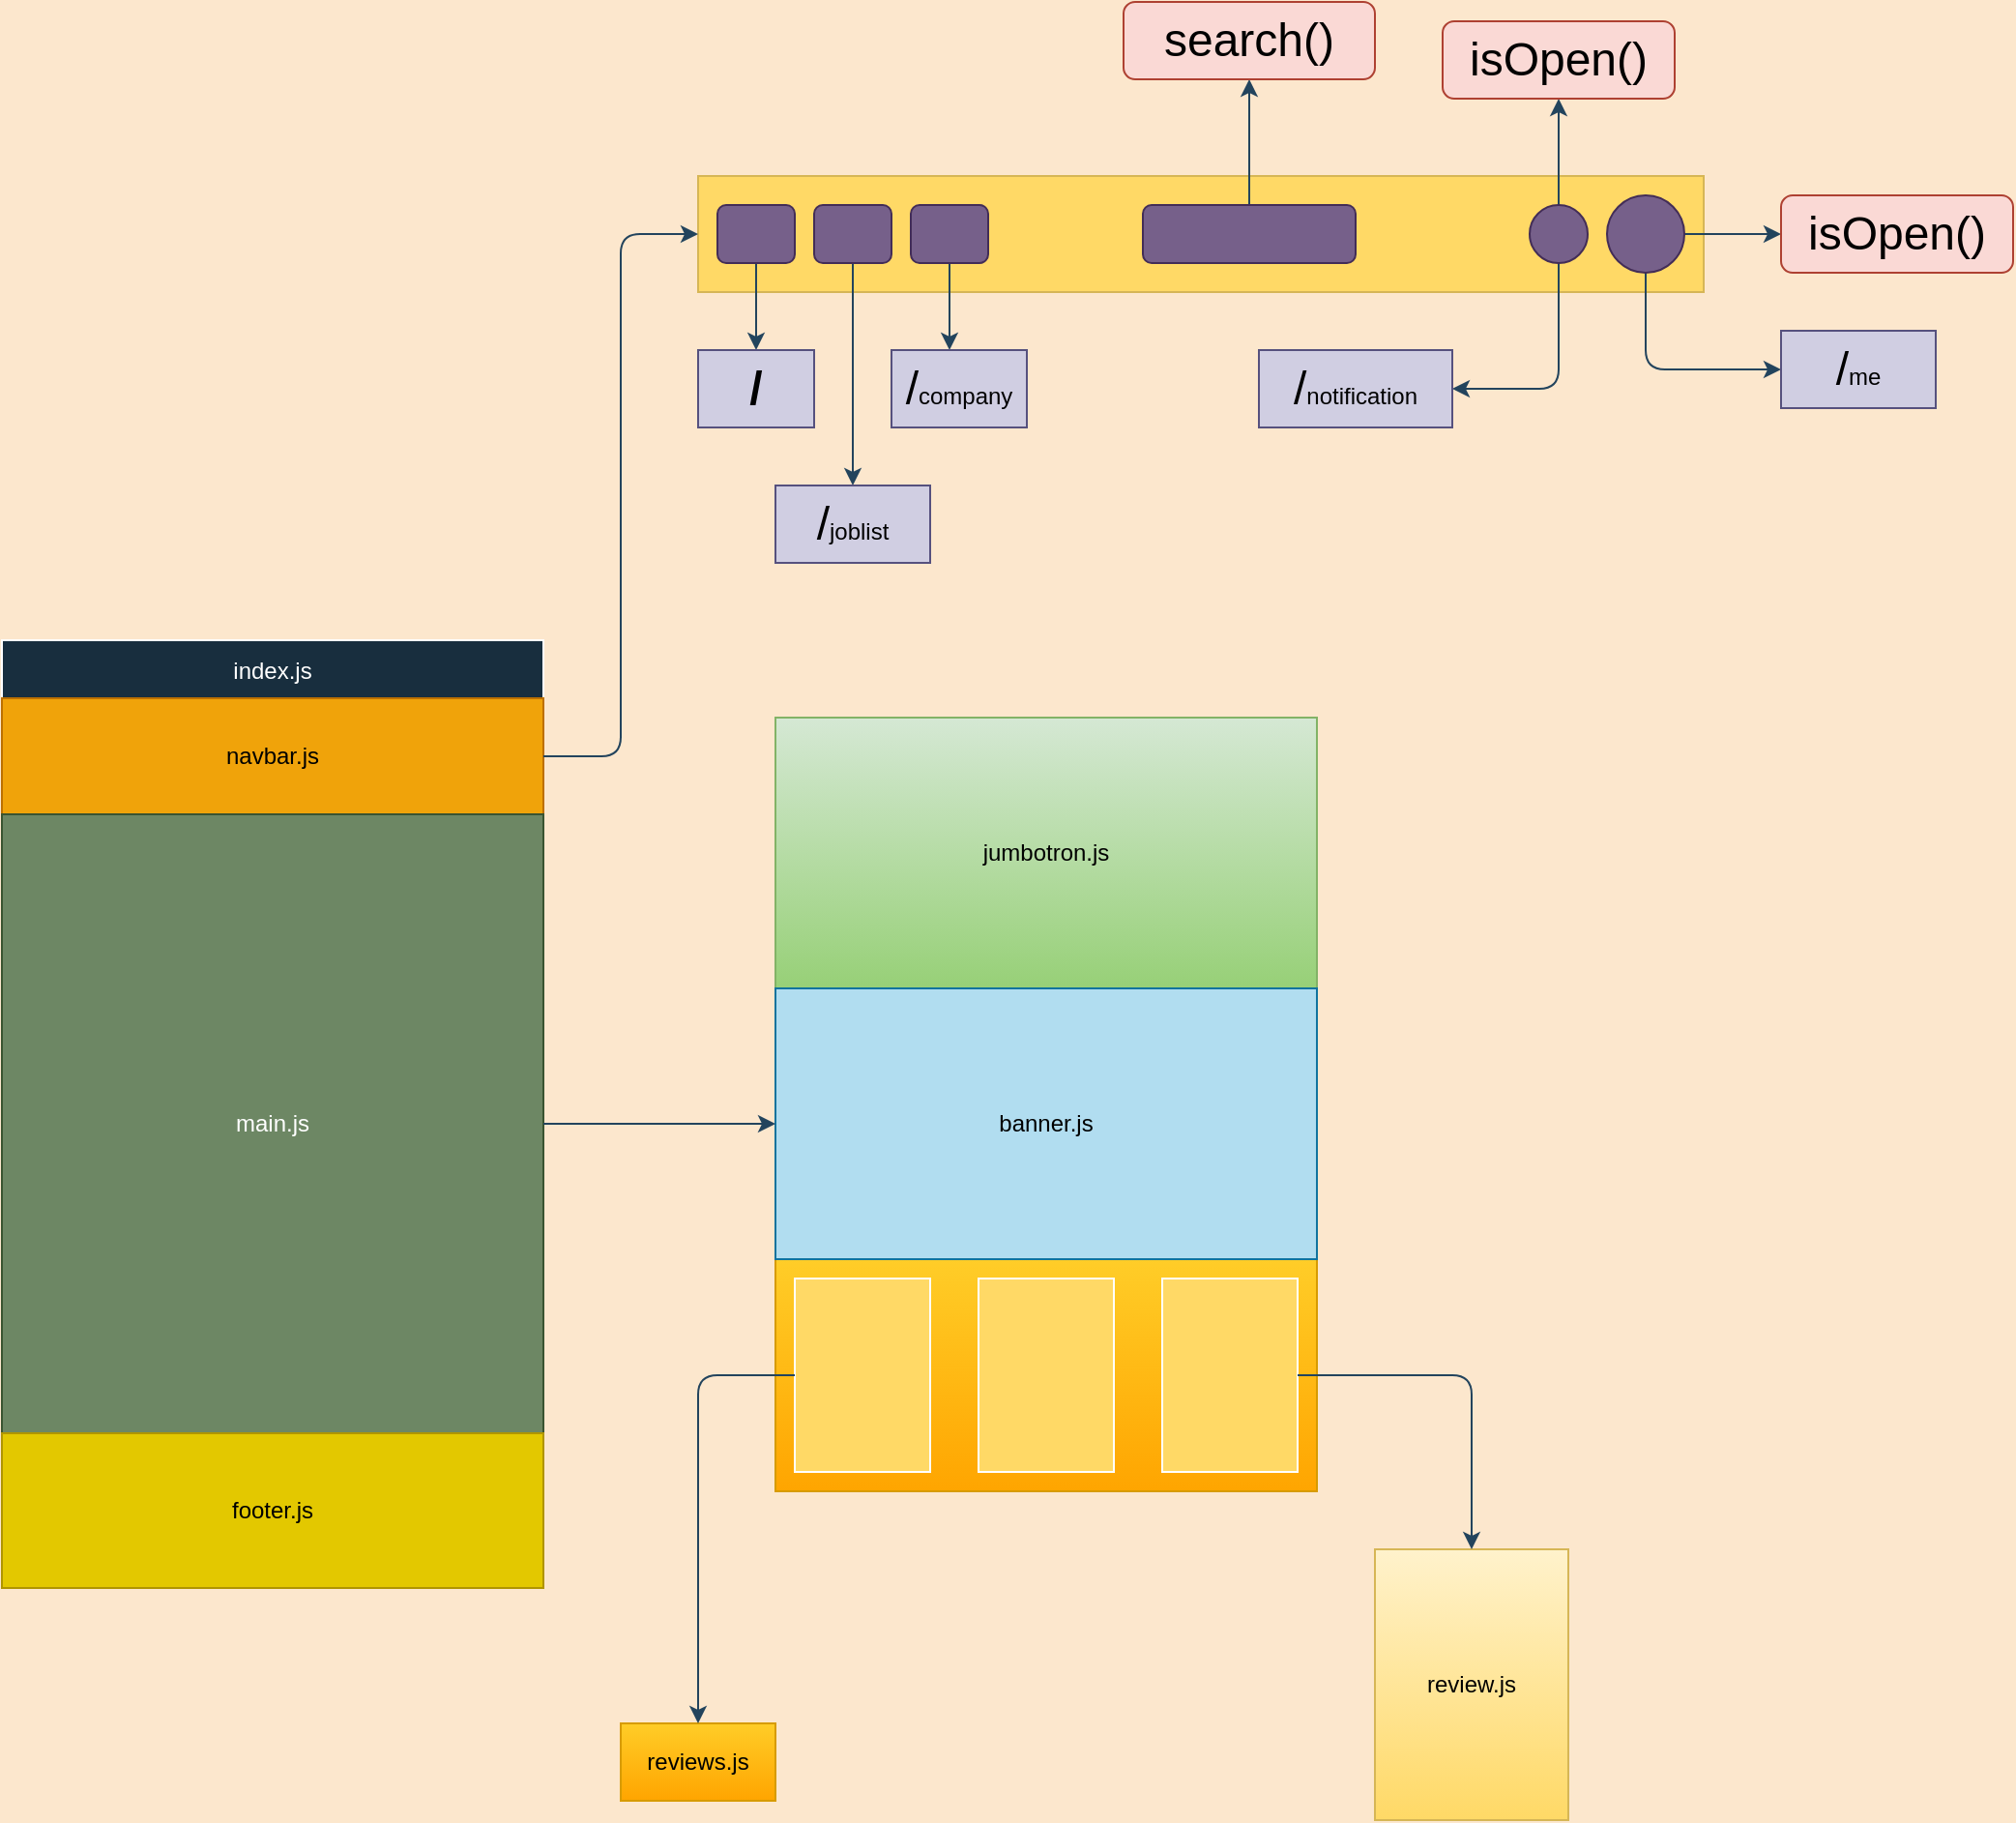 <mxfile version="15.9.1" type="github">
  <diagram id="07RfaLpO1Yo5BUCYS0tG" name="Page-1">
    <mxGraphModel dx="868" dy="593" grid="1" gridSize="10" guides="1" tooltips="1" connect="1" arrows="1" fold="1" page="1" pageScale="1" pageWidth="3300" pageHeight="2339" background="#FCE7CD" math="0" shadow="0">
      <root>
        <mxCell id="0" />
        <mxCell id="1" parent="0" />
        <mxCell id="CMjTgjLuKH6sScpRQb18-6" value="index.js" style="swimlane;fontStyle=0;childLayout=stackLayout;horizontal=1;startSize=30;horizontalStack=0;resizeParent=1;resizeParentMax=0;resizeLast=0;collapsible=1;marginBottom=0;rounded=0;sketch=0;fontColor=#FFFFFF;strokeColor=#FFFFFF;fillColor=#182E3E;" vertex="1" parent="1">
          <mxGeometry x="280" y="440" width="280" height="490" as="geometry" />
        </mxCell>
        <mxCell id="CMjTgjLuKH6sScpRQb18-13" value="navbar.js" style="rounded=0;whiteSpace=wrap;html=1;sketch=0;fontColor=#000000;strokeColor=#BD7000;fillColor=#f0a30a;" vertex="1" parent="CMjTgjLuKH6sScpRQb18-6">
          <mxGeometry y="30" width="280" height="60" as="geometry" />
        </mxCell>
        <mxCell id="CMjTgjLuKH6sScpRQb18-12" value="&lt;div&gt;main.js&lt;/div&gt;" style="whiteSpace=wrap;html=1;aspect=fixed;rounded=0;sketch=0;fontColor=#ffffff;strokeColor=#3A5431;fillColor=#6d8764;" vertex="1" parent="CMjTgjLuKH6sScpRQb18-6">
          <mxGeometry y="90" width="280" height="320" as="geometry" />
        </mxCell>
        <mxCell id="CMjTgjLuKH6sScpRQb18-11" value="&lt;div&gt;footer.js&lt;/div&gt;" style="whiteSpace=wrap;html=1;aspect=fixed;rounded=0;sketch=0;fontColor=#000000;strokeColor=#B09500;fillColor=#e3c800;" vertex="1" parent="CMjTgjLuKH6sScpRQb18-6">
          <mxGeometry y="410" width="280" height="80" as="geometry" />
        </mxCell>
        <mxCell id="CMjTgjLuKH6sScpRQb18-15" value="" style="rounded=0;whiteSpace=wrap;html=1;sketch=0;strokeColor=#d6b656;fillColor=#FFD966;" vertex="1" parent="1">
          <mxGeometry x="640" y="200" width="520" height="60" as="geometry" />
        </mxCell>
        <mxCell id="CMjTgjLuKH6sScpRQb18-18" style="edgeStyle=orthogonalEdgeStyle;curved=0;rounded=1;sketch=0;orthogonalLoop=1;jettySize=auto;html=1;exitX=1;exitY=0.5;exitDx=0;exitDy=0;entryX=0;entryY=0.5;entryDx=0;entryDy=0;strokeColor=#23445D;" edge="1" parent="1" source="CMjTgjLuKH6sScpRQb18-13" target="CMjTgjLuKH6sScpRQb18-15">
          <mxGeometry relative="1" as="geometry" />
        </mxCell>
        <mxCell id="CMjTgjLuKH6sScpRQb18-43" style="edgeStyle=orthogonalEdgeStyle;curved=0;rounded=1;sketch=0;orthogonalLoop=1;jettySize=auto;html=1;exitX=0.5;exitY=0;exitDx=0;exitDy=0;fontSize=24;strokeColor=#23445D;" edge="1" parent="1" source="CMjTgjLuKH6sScpRQb18-19" target="CMjTgjLuKH6sScpRQb18-41">
          <mxGeometry relative="1" as="geometry" />
        </mxCell>
        <mxCell id="CMjTgjLuKH6sScpRQb18-19" value="" style="rounded=1;whiteSpace=wrap;html=1;sketch=0;fontColor=#ffffff;strokeColor=#432D57;fillColor=#76608a;" vertex="1" parent="1">
          <mxGeometry x="870" y="215" width="110" height="30" as="geometry" />
        </mxCell>
        <mxCell id="CMjTgjLuKH6sScpRQb18-33" style="edgeStyle=orthogonalEdgeStyle;curved=0;rounded=1;sketch=0;orthogonalLoop=1;jettySize=auto;html=1;exitX=1;exitY=0.5;exitDx=0;exitDy=0;strokeColor=#23445D;" edge="1" parent="1" source="CMjTgjLuKH6sScpRQb18-20">
          <mxGeometry relative="1" as="geometry">
            <mxPoint x="1200" y="230" as="targetPoint" />
          </mxGeometry>
        </mxCell>
        <mxCell id="CMjTgjLuKH6sScpRQb18-49" style="edgeStyle=orthogonalEdgeStyle;curved=0;rounded=1;sketch=0;orthogonalLoop=1;jettySize=auto;html=1;exitX=0.5;exitY=1;exitDx=0;exitDy=0;fontSize=24;strokeColor=#23445D;entryX=0;entryY=0.5;entryDx=0;entryDy=0;" edge="1" parent="1" source="CMjTgjLuKH6sScpRQb18-20" target="CMjTgjLuKH6sScpRQb18-50">
          <mxGeometry relative="1" as="geometry">
            <mxPoint x="1200" y="310" as="targetPoint" />
          </mxGeometry>
        </mxCell>
        <mxCell id="CMjTgjLuKH6sScpRQb18-20" value="" style="ellipse;whiteSpace=wrap;html=1;aspect=fixed;rounded=0;sketch=0;fontColor=#ffffff;strokeColor=#432D57;fillColor=#76608a;" vertex="1" parent="1">
          <mxGeometry x="1110" y="210" width="40" height="40" as="geometry" />
        </mxCell>
        <mxCell id="CMjTgjLuKH6sScpRQb18-32" style="edgeStyle=orthogonalEdgeStyle;curved=0;rounded=1;sketch=0;orthogonalLoop=1;jettySize=auto;html=1;exitX=0.5;exitY=1;exitDx=0;exitDy=0;strokeColor=#23445D;entryX=1;entryY=0.5;entryDx=0;entryDy=0;" edge="1" parent="1" source="CMjTgjLuKH6sScpRQb18-21" target="CMjTgjLuKH6sScpRQb18-45">
          <mxGeometry relative="1" as="geometry">
            <mxPoint x="1085" y="290" as="targetPoint" />
          </mxGeometry>
        </mxCell>
        <mxCell id="CMjTgjLuKH6sScpRQb18-48" style="edgeStyle=orthogonalEdgeStyle;curved=0;rounded=1;sketch=0;orthogonalLoop=1;jettySize=auto;html=1;exitX=0.5;exitY=0;exitDx=0;exitDy=0;entryX=0.5;entryY=1;entryDx=0;entryDy=0;fontSize=24;strokeColor=#23445D;" edge="1" parent="1" source="CMjTgjLuKH6sScpRQb18-21" target="CMjTgjLuKH6sScpRQb18-47">
          <mxGeometry relative="1" as="geometry" />
        </mxCell>
        <mxCell id="CMjTgjLuKH6sScpRQb18-21" value="" style="ellipse;whiteSpace=wrap;html=1;aspect=fixed;rounded=0;sketch=0;fontColor=#ffffff;strokeColor=#432D57;fillColor=#76608a;" vertex="1" parent="1">
          <mxGeometry x="1070" y="215" width="30" height="30" as="geometry" />
        </mxCell>
        <mxCell id="CMjTgjLuKH6sScpRQb18-37" style="edgeStyle=orthogonalEdgeStyle;curved=0;rounded=1;sketch=0;orthogonalLoop=1;jettySize=auto;html=1;exitX=0.5;exitY=1;exitDx=0;exitDy=0;fontSize=24;strokeColor=#23445D;" edge="1" parent="1" source="CMjTgjLuKH6sScpRQb18-23">
          <mxGeometry relative="1" as="geometry">
            <mxPoint x="670" y="290" as="targetPoint" />
          </mxGeometry>
        </mxCell>
        <mxCell id="CMjTgjLuKH6sScpRQb18-23" value="" style="rounded=1;whiteSpace=wrap;html=1;sketch=0;fontColor=#ffffff;strokeColor=#432D57;fillColor=#76608a;" vertex="1" parent="1">
          <mxGeometry x="650" y="215" width="40" height="30" as="geometry" />
        </mxCell>
        <mxCell id="CMjTgjLuKH6sScpRQb18-38" style="edgeStyle=orthogonalEdgeStyle;curved=0;rounded=1;sketch=0;orthogonalLoop=1;jettySize=auto;html=1;exitX=0.5;exitY=1;exitDx=0;exitDy=0;fontSize=24;strokeColor=#23445D;" edge="1" parent="1" source="CMjTgjLuKH6sScpRQb18-26">
          <mxGeometry relative="1" as="geometry">
            <mxPoint x="720" y="360" as="targetPoint" />
          </mxGeometry>
        </mxCell>
        <mxCell id="CMjTgjLuKH6sScpRQb18-26" value="" style="rounded=1;whiteSpace=wrap;html=1;sketch=0;fontColor=#ffffff;strokeColor=#432D57;fillColor=#76608a;" vertex="1" parent="1">
          <mxGeometry x="700" y="215" width="40" height="30" as="geometry" />
        </mxCell>
        <mxCell id="CMjTgjLuKH6sScpRQb18-30" style="edgeStyle=orthogonalEdgeStyle;curved=0;rounded=1;sketch=0;orthogonalLoop=1;jettySize=auto;html=1;exitX=0.5;exitY=1;exitDx=0;exitDy=0;strokeColor=#23445D;" edge="1" parent="1" source="CMjTgjLuKH6sScpRQb18-27">
          <mxGeometry relative="1" as="geometry">
            <mxPoint x="770" y="290" as="targetPoint" />
          </mxGeometry>
        </mxCell>
        <mxCell id="CMjTgjLuKH6sScpRQb18-27" value="" style="rounded=1;whiteSpace=wrap;html=1;sketch=0;fontColor=#ffffff;strokeColor=#432D57;fillColor=#76608a;" vertex="1" parent="1">
          <mxGeometry x="750" y="215" width="40" height="30" as="geometry" />
        </mxCell>
        <mxCell id="CMjTgjLuKH6sScpRQb18-36" value="&lt;b style=&quot;font-size: 24px&quot;&gt;/&lt;/b&gt;" style="rounded=0;whiteSpace=wrap;html=1;sketch=0;strokeColor=#56517e;fillColor=#d0cee2;" vertex="1" parent="1">
          <mxGeometry x="640" y="290" width="60" height="40" as="geometry" />
        </mxCell>
        <mxCell id="CMjTgjLuKH6sScpRQb18-39" value="/&lt;font style=&quot;font-size: 12px&quot;&gt;joblist&lt;/font&gt;" style="rounded=0;whiteSpace=wrap;html=1;sketch=0;fontSize=24;strokeColor=#56517e;fillColor=#d0cee2;" vertex="1" parent="1">
          <mxGeometry x="680" y="360" width="80" height="40" as="geometry" />
        </mxCell>
        <mxCell id="CMjTgjLuKH6sScpRQb18-40" value="&lt;font style=&quot;font-size: 24px&quot;&gt;/&lt;/font&gt;company" style="rounded=0;whiteSpace=wrap;html=1;sketch=0;fontSize=12;strokeColor=#56517e;fillColor=#d0cee2;" vertex="1" parent="1">
          <mxGeometry x="740" y="290" width="70" height="40" as="geometry" />
        </mxCell>
        <mxCell id="CMjTgjLuKH6sScpRQb18-41" value="search()" style="rounded=1;whiteSpace=wrap;html=1;sketch=0;fontSize=24;strokeColor=#ae4132;fillColor=#fad9d5;" vertex="1" parent="1">
          <mxGeometry x="860" y="110" width="130" height="40" as="geometry" />
        </mxCell>
        <mxCell id="CMjTgjLuKH6sScpRQb18-44" value="isOpen()" style="rounded=1;whiteSpace=wrap;html=1;sketch=0;fontSize=24;strokeColor=#ae4132;fillColor=#fad9d5;" vertex="1" parent="1">
          <mxGeometry x="1200" y="210" width="120" height="40" as="geometry" />
        </mxCell>
        <mxCell id="CMjTgjLuKH6sScpRQb18-45" value="/&lt;font style=&quot;font-size: 12px&quot;&gt;notification&lt;/font&gt;" style="rounded=0;whiteSpace=wrap;html=1;sketch=0;fontSize=24;strokeColor=#56517e;fillColor=#d0cee2;" vertex="1" parent="1">
          <mxGeometry x="930" y="290" width="100" height="40" as="geometry" />
        </mxCell>
        <mxCell id="CMjTgjLuKH6sScpRQb18-47" value="&lt;font style=&quot;font-size: 24px&quot;&gt;isOpen()&lt;/font&gt;" style="rounded=1;whiteSpace=wrap;html=1;sketch=0;fontSize=12;strokeColor=#ae4132;fillColor=#fad9d5;" vertex="1" parent="1">
          <mxGeometry x="1025" y="120" width="120" height="40" as="geometry" />
        </mxCell>
        <mxCell id="CMjTgjLuKH6sScpRQb18-50" value="&lt;div&gt;&lt;font style=&quot;font-size: 24px&quot;&gt;&lt;font style=&quot;font-size: 24px&quot;&gt;&lt;font style=&quot;font-size: 24px&quot;&gt;/&lt;/font&gt;&lt;font style=&quot;font-size: 12px&quot;&gt;me&lt;/font&gt;&lt;/font&gt;&lt;/font&gt;&lt;/div&gt;" style="rounded=0;whiteSpace=wrap;html=1;sketch=0;fontSize=24;strokeColor=#56517e;fillColor=#d0cee2;" vertex="1" parent="1">
          <mxGeometry x="1200" y="280" width="80" height="40" as="geometry" />
        </mxCell>
        <mxCell id="CMjTgjLuKH6sScpRQb18-51" value="" style="swimlane;startSize=0;rounded=0;sketch=0;fontSize=12;strokeColor=#3A5431;fillColor=#6d8764;fontColor=#ffffff;" vertex="1" parent="1">
          <mxGeometry x="680" y="480" width="280" height="400" as="geometry" />
        </mxCell>
        <mxCell id="CMjTgjLuKH6sScpRQb18-52" value="&lt;div&gt;jumbotron.js&lt;/div&gt;" style="rounded=0;whiteSpace=wrap;html=1;sketch=0;fontSize=12;strokeColor=#82b366;fillColor=#d5e8d4;gradientColor=#97d077;" vertex="1" parent="CMjTgjLuKH6sScpRQb18-51">
          <mxGeometry width="280" height="140" as="geometry" />
        </mxCell>
        <mxCell id="CMjTgjLuKH6sScpRQb18-53" value="" style="rounded=0;whiteSpace=wrap;html=1;sketch=0;fontSize=12;strokeColor=#d79b00;fillColor=#ffcd28;gradientColor=#ffa500;" vertex="1" parent="CMjTgjLuKH6sScpRQb18-51">
          <mxGeometry y="280" width="280" height="120" as="geometry" />
        </mxCell>
        <mxCell id="CMjTgjLuKH6sScpRQb18-54" value="" style="rounded=0;whiteSpace=wrap;html=1;sketch=0;fontSize=12;fontColor=#FFFFFF;strokeColor=#FFFFFF;fillColor=#FFD966;" vertex="1" parent="CMjTgjLuKH6sScpRQb18-51">
          <mxGeometry x="10" y="290" width="70" height="100" as="geometry" />
        </mxCell>
        <mxCell id="CMjTgjLuKH6sScpRQb18-55" value="" style="rounded=0;whiteSpace=wrap;html=1;sketch=0;fontSize=12;fontColor=#FFFFFF;strokeColor=#FFFFFF;fillColor=#FFD966;" vertex="1" parent="CMjTgjLuKH6sScpRQb18-51">
          <mxGeometry x="105" y="290" width="70" height="100" as="geometry" />
        </mxCell>
        <mxCell id="CMjTgjLuKH6sScpRQb18-56" value="" style="rounded=0;whiteSpace=wrap;html=1;sketch=0;fontSize=12;fontColor=#FFFFFF;strokeColor=#FFFFFF;fillColor=#FFD966;" vertex="1" parent="CMjTgjLuKH6sScpRQb18-51">
          <mxGeometry x="200" y="290" width="70" height="100" as="geometry" />
        </mxCell>
        <mxCell id="CMjTgjLuKH6sScpRQb18-64" value="banner.js" style="rounded=0;whiteSpace=wrap;html=1;sketch=0;fontSize=12;strokeColor=#10739e;fillColor=#b1ddf0;" vertex="1" parent="CMjTgjLuKH6sScpRQb18-51">
          <mxGeometry y="140" width="280" height="140" as="geometry" />
        </mxCell>
        <mxCell id="CMjTgjLuKH6sScpRQb18-57" value="review.js" style="rounded=0;whiteSpace=wrap;html=1;sketch=0;fontSize=12;strokeColor=#d6b656;fillColor=#fff2cc;gradientColor=#ffd966;" vertex="1" parent="1">
          <mxGeometry x="990" y="910" width="100" height="140" as="geometry" />
        </mxCell>
        <mxCell id="CMjTgjLuKH6sScpRQb18-58" style="edgeStyle=orthogonalEdgeStyle;curved=0;rounded=1;sketch=0;orthogonalLoop=1;jettySize=auto;html=1;fontSize=12;strokeColor=#23445D;" edge="1" parent="1" source="CMjTgjLuKH6sScpRQb18-56">
          <mxGeometry relative="1" as="geometry">
            <mxPoint x="1040" y="910" as="targetPoint" />
            <Array as="points">
              <mxPoint x="1040" y="820" />
            </Array>
          </mxGeometry>
        </mxCell>
        <mxCell id="CMjTgjLuKH6sScpRQb18-59" value="reviews.js" style="rounded=0;whiteSpace=wrap;html=1;sketch=0;fontSize=12;strokeColor=#d79b00;fillColor=#ffcd28;gradientColor=#ffa500;" vertex="1" parent="1">
          <mxGeometry x="600" y="1000" width="80" height="40" as="geometry" />
        </mxCell>
        <mxCell id="CMjTgjLuKH6sScpRQb18-62" style="edgeStyle=orthogonalEdgeStyle;curved=0;rounded=1;sketch=0;orthogonalLoop=1;jettySize=auto;html=1;fontSize=12;strokeColor=#23445D;" edge="1" parent="1" source="CMjTgjLuKH6sScpRQb18-54" target="CMjTgjLuKH6sScpRQb18-59">
          <mxGeometry relative="1" as="geometry" />
        </mxCell>
        <mxCell id="CMjTgjLuKH6sScpRQb18-65" style="edgeStyle=orthogonalEdgeStyle;curved=0;rounded=1;sketch=0;orthogonalLoop=1;jettySize=auto;html=1;exitX=1;exitY=0.5;exitDx=0;exitDy=0;fontSize=12;fontColor=#000000;strokeColor=#23445D;" edge="1" parent="1" source="CMjTgjLuKH6sScpRQb18-12" target="CMjTgjLuKH6sScpRQb18-64">
          <mxGeometry relative="1" as="geometry" />
        </mxCell>
      </root>
    </mxGraphModel>
  </diagram>
</mxfile>
